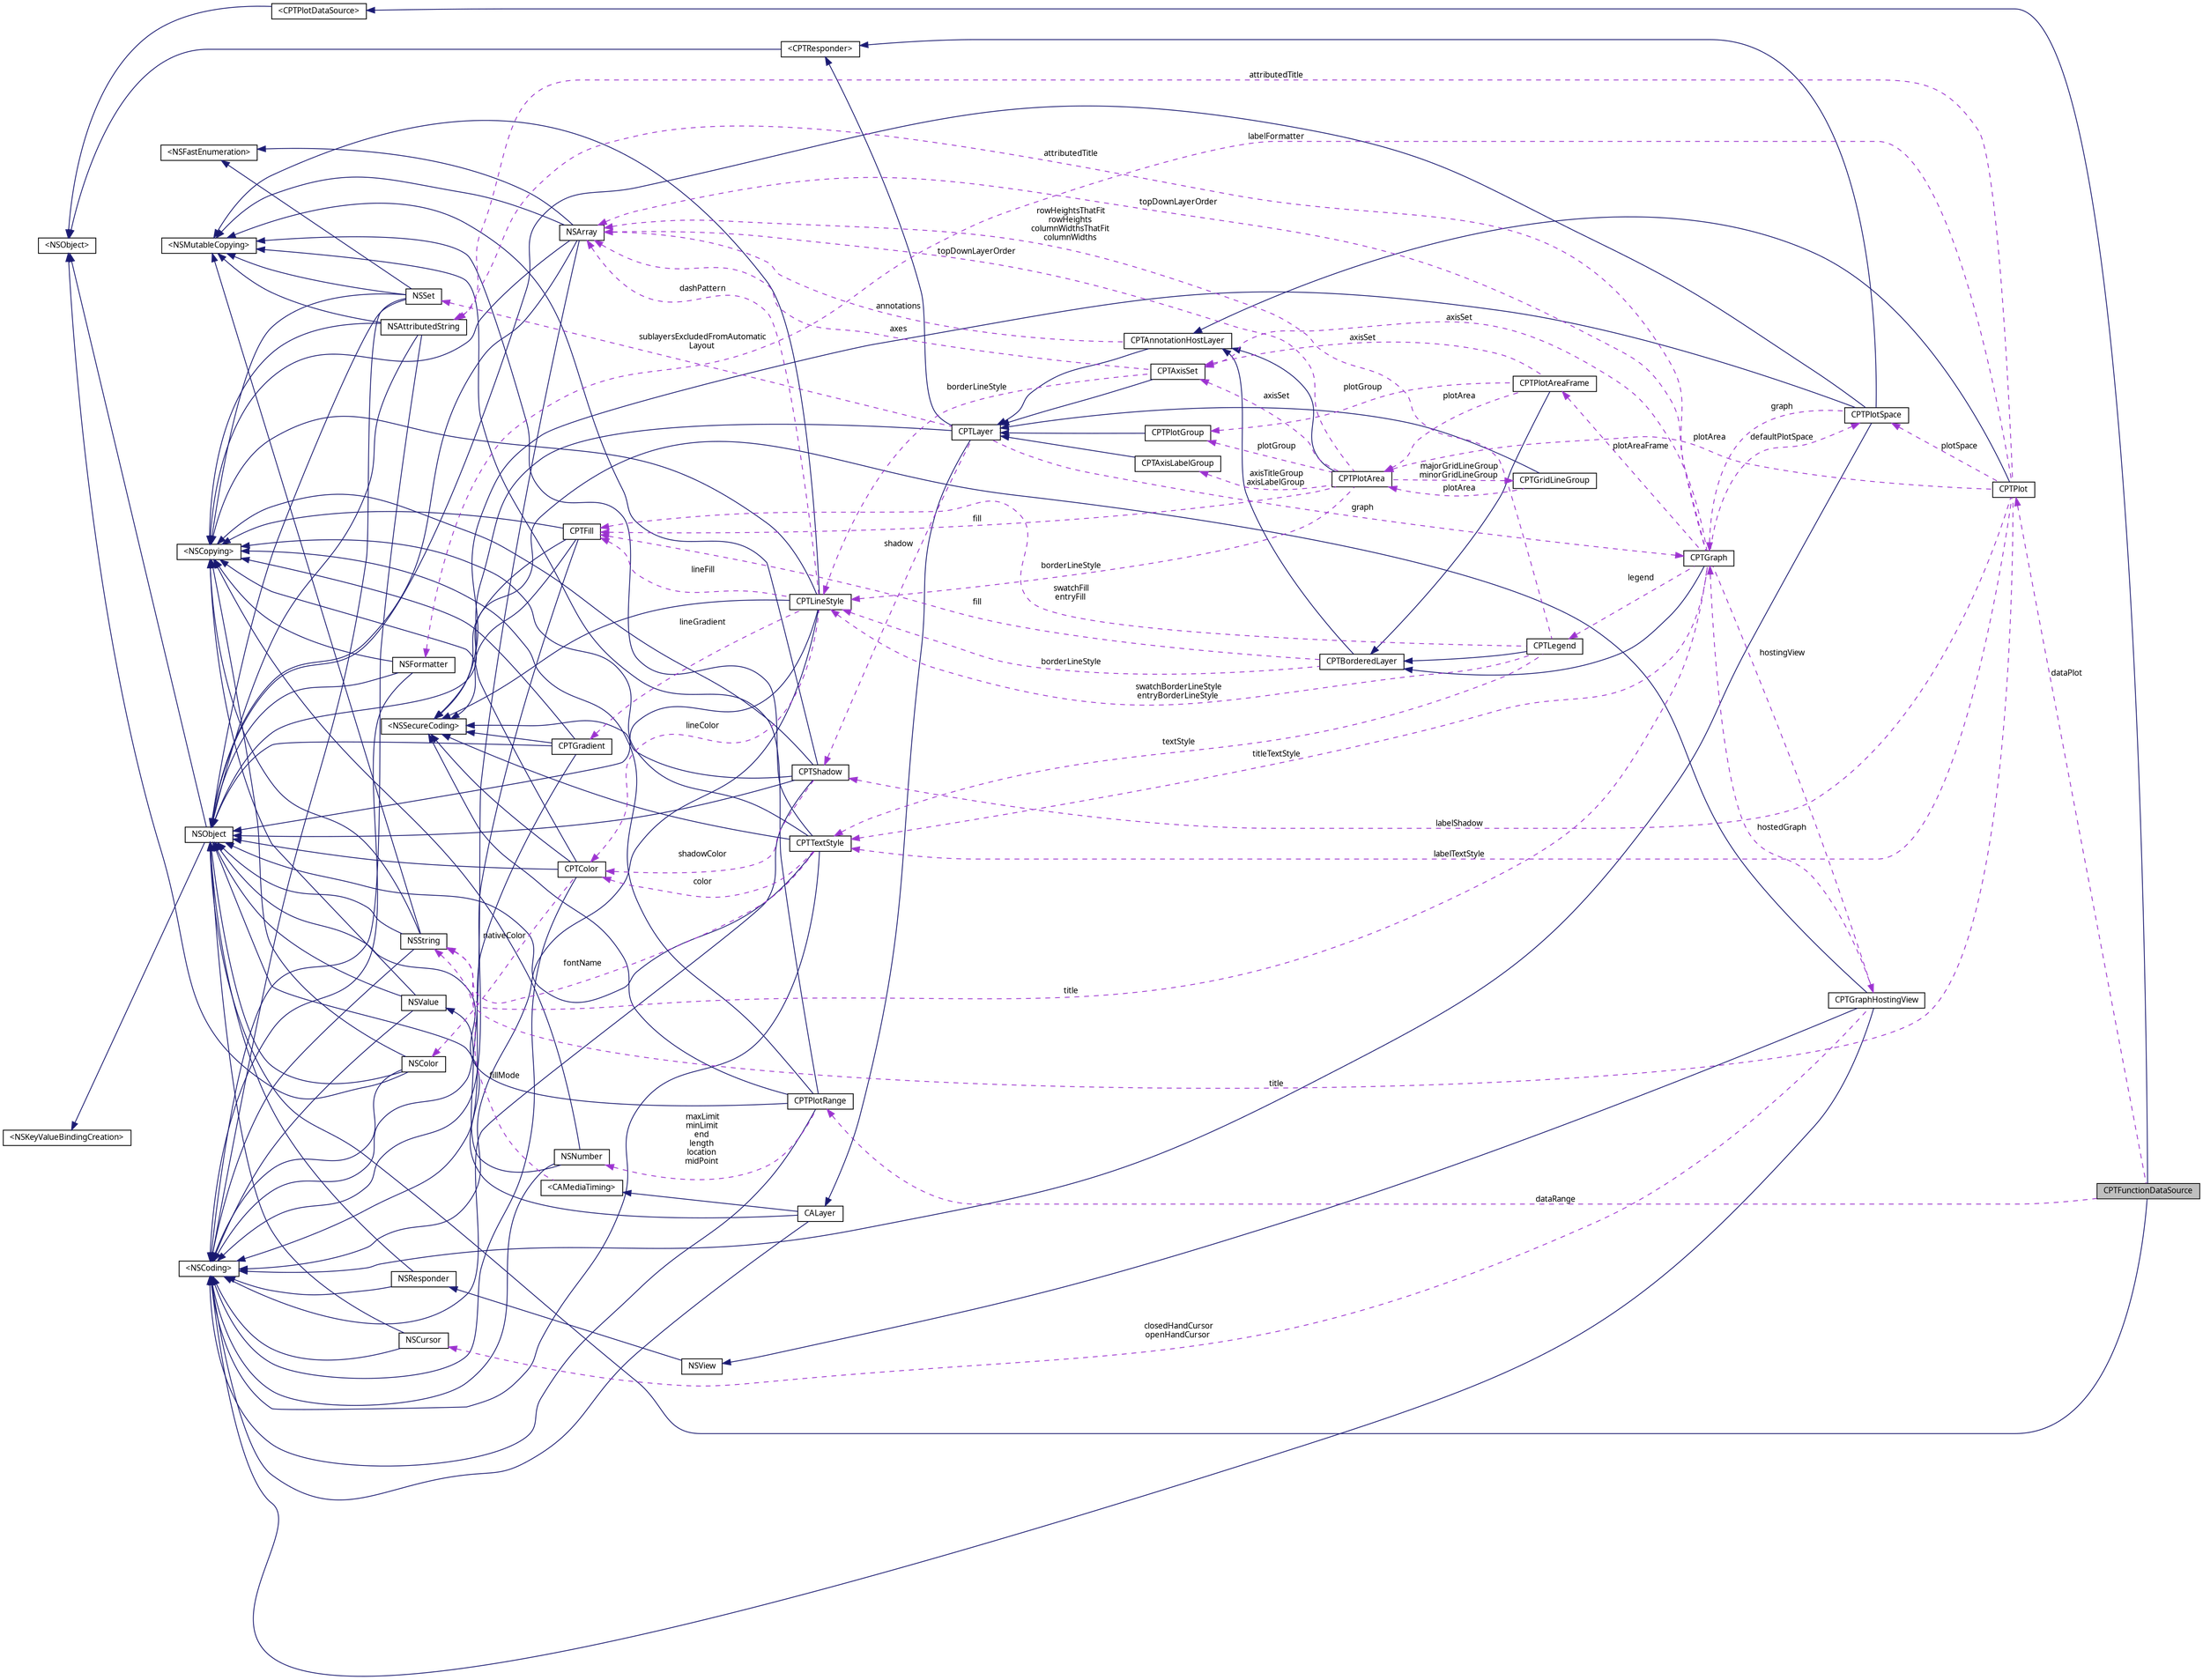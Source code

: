 digraph "CPTFunctionDataSource"
{
 // LATEX_PDF_SIZE
  bgcolor="transparent";
  edge [fontname="Lucinda Grande",fontsize="10",labelfontname="Lucinda Grande",labelfontsize="10"];
  node [fontname="Lucinda Grande",fontsize="10",shape=record];
  rankdir="LR";
  Node1 [label="CPTFunctionDataSource",height=0.2,width=0.4,color="black", fillcolor="grey75", style="filled", fontcolor="black",tooltip="A datasource class that automatically creates scatter plot data from a function or Objective-C block."];
  Node2 -> Node1 [dir="back",color="midnightblue",fontsize="10",style="solid",fontname="Lucinda Grande"];
  Node2 [label="NSObject",height=0.2,width=0.4,color="black",URL="/Users/eskroch/Projects/Core Plot/documentation/doxygen/doxygen-cocoa-tags.xml$https://developer.apple.com/library/mac/.html#documentation/Cocoa/Reference/Foundation/Classes/NSObject_Class/Reference/Reference",tooltip=" "];
  Node3 -> Node2 [dir="back",color="midnightblue",fontsize="10",style="solid",fontname="Lucinda Grande"];
  Node3 [label="\<NSObject\>",height=0.2,width=0.4,color="black",URL="/Users/eskroch/Projects/Core Plot/documentation/doxygen/doxygen-cocoa-tags.xml$https://developer.apple.com/library/mac/.html#documentation/Cocoa/Reference/Foundation/Protocols/NSObject_Protocol/Reference/NSObject",tooltip=" "];
  Node4 -> Node2 [dir="back",color="midnightblue",fontsize="10",style="solid",fontname="Lucinda Grande"];
  Node4 [label="\<NSKeyValueBindingCreation\>",height=0.2,width=0.4,color="black",URL="/Users/eskroch/Projects/Core Plot/documentation/doxygen/doxygen-cocoa-tags.xml$https://developer.apple.com/library/mac/.html#documentation/Cocoa/Reference/ApplicationKit/Protocols/NSKeyValueBindingCreation_Protocol/Reference/Reference",tooltip=" "];
  Node5 -> Node1 [dir="back",color="midnightblue",fontsize="10",style="solid",fontname="Lucinda Grande"];
  Node5 [label="\<CPTPlotDataSource\>",height=0.2,width=0.4,color="black",URL="$protocol_c_p_t_plot_data_source-p.html",tooltip="A plot data source."];
  Node3 -> Node5 [dir="back",color="midnightblue",fontsize="10",style="solid",fontname="Lucinda Grande"];
  Node6 -> Node1 [dir="back",color="darkorchid3",fontsize="10",style="dashed",label=" dataRange" ,fontname="Lucinda Grande"];
  Node6 [label="CPTPlotRange",height=0.2,width=0.4,color="black",URL="$interface_c_p_t_plot_range.html",tooltip="Defines an immutable range of plot data."];
  Node2 -> Node6 [dir="back",color="midnightblue",fontsize="10",style="solid",fontname="Lucinda Grande"];
  Node7 -> Node6 [dir="back",color="midnightblue",fontsize="10",style="solid",fontname="Lucinda Grande"];
  Node7 [label="\<NSCopying\>",height=0.2,width=0.4,color="black",URL="/Users/eskroch/Projects/Core Plot/documentation/doxygen/doxygen-cocoa-tags.xml$https://developer.apple.com/library/mac/.html#documentation/Cocoa/Reference/Foundation/Protocols/NSCopying_Protocol/Reference/Reference",tooltip=" "];
  Node8 -> Node6 [dir="back",color="midnightblue",fontsize="10",style="solid",fontname="Lucinda Grande"];
  Node8 [label="\<NSMutableCopying\>",height=0.2,width=0.4,color="black",URL="/Users/eskroch/Projects/Core Plot/documentation/doxygen/doxygen-cocoa-tags.xml$https://developer.apple.com/library/mac/.html#documentation/Cocoa/Reference/Foundation/Protocols/NSMutableCopying_Protocol/Reference/Reference",tooltip=" "];
  Node9 -> Node6 [dir="back",color="midnightblue",fontsize="10",style="solid",fontname="Lucinda Grande"];
  Node9 [label="\<NSCoding\>",height=0.2,width=0.4,color="black",URL="/Users/eskroch/Projects/Core Plot/documentation/doxygen/doxygen-cocoa-tags.xml$https://developer.apple.com/library/mac/.html#documentation/Cocoa/Reference/Foundation/Protocols/NSCoding_Protocol/Reference/Reference",tooltip=" "];
  Node10 -> Node6 [dir="back",color="midnightblue",fontsize="10",style="solid",fontname="Lucinda Grande"];
  Node10 [label="\<NSSecureCoding\>",height=0.2,width=0.4,color="black",URL="/Users/eskroch/Projects/Core Plot/documentation/doxygen/doxygen-cocoa-tags.xml$https://developer.apple.com/library/mac/documentation/Foundation/Reference/NSSecureCoding_Protocol_Ref/.html",tooltip=" "];
  Node11 -> Node6 [dir="back",color="darkorchid3",fontsize="10",style="dashed",label=" maxLimit\nminLimit\nend\nlength\nlocation\nmidPoint" ,fontname="Lucinda Grande"];
  Node11 [label="NSNumber",height=0.2,width=0.4,color="black",URL="/Users/eskroch/Projects/Core Plot/documentation/doxygen/doxygen-cocoa-tags.xml$https://developer.apple.com/library/mac/.html#documentation/Cocoa/Reference/Foundation/Classes/NSNumber_Class/Reference/Reference",tooltip=" "];
  Node12 -> Node11 [dir="back",color="midnightblue",fontsize="10",style="solid",fontname="Lucinda Grande"];
  Node12 [label="NSValue",height=0.2,width=0.4,color="black",URL="/Users/eskroch/Projects/Core Plot/documentation/doxygen/doxygen-cocoa-tags.xml$https://developer.apple.com/library/mac/.html#documentation/Cocoa/Reference/Foundation/Classes/NSValue_Class/Reference/Reference",tooltip=" "];
  Node2 -> Node12 [dir="back",color="midnightblue",fontsize="10",style="solid",fontname="Lucinda Grande"];
  Node9 -> Node12 [dir="back",color="midnightblue",fontsize="10",style="solid",fontname="Lucinda Grande"];
  Node7 -> Node12 [dir="back",color="midnightblue",fontsize="10",style="solid",fontname="Lucinda Grande"];
  Node9 -> Node11 [dir="back",color="midnightblue",fontsize="10",style="solid",fontname="Lucinda Grande"];
  Node7 -> Node11 [dir="back",color="midnightblue",fontsize="10",style="solid",fontname="Lucinda Grande"];
  Node13 -> Node1 [dir="back",color="darkorchid3",fontsize="10",style="dashed",label=" dataPlot" ,fontname="Lucinda Grande"];
  Node13 [label="CPTPlot",height=0.2,width=0.4,color="black",URL="$interface_c_p_t_plot.html",tooltip="An abstract plot class."];
  Node14 -> Node13 [dir="back",color="midnightblue",fontsize="10",style="solid",fontname="Lucinda Grande"];
  Node14 [label="CPTAnnotationHostLayer",height=0.2,width=0.4,color="black",URL="$interface_c_p_t_annotation_host_layer.html",tooltip="A container layer for annotations."];
  Node15 -> Node14 [dir="back",color="midnightblue",fontsize="10",style="solid",fontname="Lucinda Grande"];
  Node15 [label="CPTLayer",height=0.2,width=0.4,color="black",URL="$interface_c_p_t_layer.html",tooltip="Base class for all Core Animation layers in Core Plot."];
  Node16 -> Node15 [dir="back",color="midnightblue",fontsize="10",style="solid",fontname="Lucinda Grande"];
  Node16 [label="CALayer",height=0.2,width=0.4,color="black",URL="/Users/eskroch/Projects/Core Plot/documentation/doxygen/doxygen-cocoa-tags.xml$https://developer.apple.com/library/mac/.html#documentation/GraphicsImaging/Reference/CALayer_class/Introduction/Introduction",tooltip=" "];
  Node2 -> Node16 [dir="back",color="midnightblue",fontsize="10",style="solid",fontname="Lucinda Grande"];
  Node9 -> Node16 [dir="back",color="midnightblue",fontsize="10",style="solid",fontname="Lucinda Grande"];
  Node17 -> Node16 [dir="back",color="midnightblue",fontsize="10",style="solid",fontname="Lucinda Grande"];
  Node17 [label="\<CAMediaTiming\>",height=0.2,width=0.4,color="black",URL="/Users/eskroch/Projects/Core Plot/documentation/doxygen/doxygen-cocoa-tags.xml$https://developer.apple.com/library/mac/.html#documentation/GraphicsImaging/Reference/CAMediaTiming_protocol/Introduction/Introduction",tooltip=" "];
  Node18 -> Node17 [dir="back",color="darkorchid3",fontsize="10",style="dashed",label=" fillMode" ,fontname="Lucinda Grande"];
  Node18 [label="NSString",height=0.2,width=0.4,color="black",URL="/Users/eskroch/Projects/Core Plot/documentation/doxygen/doxygen-cocoa-tags.xml$https://developer.apple.com/library/mac/.html#documentation/Cocoa/Reference/Foundation/Classes/NSString_Class/Reference/NSString",tooltip=" "];
  Node2 -> Node18 [dir="back",color="midnightblue",fontsize="10",style="solid",fontname="Lucinda Grande"];
  Node9 -> Node18 [dir="back",color="midnightblue",fontsize="10",style="solid",fontname="Lucinda Grande"];
  Node7 -> Node18 [dir="back",color="midnightblue",fontsize="10",style="solid",fontname="Lucinda Grande"];
  Node8 -> Node18 [dir="back",color="midnightblue",fontsize="10",style="solid",fontname="Lucinda Grande"];
  Node19 -> Node15 [dir="back",color="midnightblue",fontsize="10",style="solid",fontname="Lucinda Grande"];
  Node19 [label="\<CPTResponder\>",height=0.2,width=0.4,color="black",URL="$protocol_c_p_t_responder-p.html",tooltip="The basis of all event processing in Core Plot."];
  Node3 -> Node19 [dir="back",color="midnightblue",fontsize="10",style="solid",fontname="Lucinda Grande"];
  Node10 -> Node15 [dir="back",color="midnightblue",fontsize="10",style="solid",fontname="Lucinda Grande"];
  Node20 -> Node15 [dir="back",color="darkorchid3",fontsize="10",style="dashed",label=" shadow" ,fontname="Lucinda Grande"];
  Node20 [label="CPTShadow",height=0.2,width=0.4,color="black",URL="$interface_c_p_t_shadow.html",tooltip="Immutable wrapper for various shadow drawing properties."];
  Node2 -> Node20 [dir="back",color="midnightblue",fontsize="10",style="solid",fontname="Lucinda Grande"];
  Node7 -> Node20 [dir="back",color="midnightblue",fontsize="10",style="solid",fontname="Lucinda Grande"];
  Node8 -> Node20 [dir="back",color="midnightblue",fontsize="10",style="solid",fontname="Lucinda Grande"];
  Node9 -> Node20 [dir="back",color="midnightblue",fontsize="10",style="solid",fontname="Lucinda Grande"];
  Node10 -> Node20 [dir="back",color="midnightblue",fontsize="10",style="solid",fontname="Lucinda Grande"];
  Node21 -> Node20 [dir="back",color="darkorchid3",fontsize="10",style="dashed",label=" shadowColor" ,fontname="Lucinda Grande"];
  Node21 [label="CPTColor",height=0.2,width=0.4,color="black",URL="$interface_c_p_t_color.html",tooltip="An immutable color."];
  Node2 -> Node21 [dir="back",color="midnightblue",fontsize="10",style="solid",fontname="Lucinda Grande"];
  Node7 -> Node21 [dir="back",color="midnightblue",fontsize="10",style="solid",fontname="Lucinda Grande"];
  Node9 -> Node21 [dir="back",color="midnightblue",fontsize="10",style="solid",fontname="Lucinda Grande"];
  Node10 -> Node21 [dir="back",color="midnightblue",fontsize="10",style="solid",fontname="Lucinda Grande"];
  Node22 -> Node21 [dir="back",color="darkorchid3",fontsize="10",style="dashed",label=" nativeColor" ,fontname="Lucinda Grande"];
  Node22 [label="NSColor",height=0.2,width=0.4,color="black",URL="/Users/eskroch/Projects/Core Plot/documentation/doxygen/doxygen-cocoa-tags.xml$https://developer.apple.com/library/mac/.html#documentation/Cocoa/Reference/ApplicationKit/Classes/NSColor_Class/Reference/Reference",tooltip=" "];
  Node2 -> Node22 [dir="back",color="midnightblue",fontsize="10",style="solid",fontname="Lucinda Grande"];
  Node9 -> Node22 [dir="back",color="midnightblue",fontsize="10",style="solid",fontname="Lucinda Grande"];
  Node7 -> Node22 [dir="back",color="midnightblue",fontsize="10",style="solid",fontname="Lucinda Grande"];
  Node3 -> Node22 [dir="back",color="midnightblue",fontsize="10",style="solid",fontname="Lucinda Grande"];
  Node23 -> Node15 [dir="back",color="darkorchid3",fontsize="10",style="dashed",label=" sublayersExcludedFromAutomatic\lLayout" ,fontname="Lucinda Grande"];
  Node23 [label="NSSet",height=0.2,width=0.4,color="black",URL="/Users/eskroch/Projects/Core Plot/documentation/doxygen/doxygen-cocoa-tags.xml$https://developer.apple.com/library/mac/.html#documentation/Cocoa/Reference/Foundation/Classes/NSSet_Class/Reference/Reference",tooltip=" "];
  Node2 -> Node23 [dir="back",color="midnightblue",fontsize="10",style="solid",fontname="Lucinda Grande"];
  Node9 -> Node23 [dir="back",color="midnightblue",fontsize="10",style="solid",fontname="Lucinda Grande"];
  Node7 -> Node23 [dir="back",color="midnightblue",fontsize="10",style="solid",fontname="Lucinda Grande"];
  Node24 -> Node23 [dir="back",color="midnightblue",fontsize="10",style="solid",fontname="Lucinda Grande"];
  Node24 [label="\<NSFastEnumeration\>",height=0.2,width=0.4,color="black",URL="/Users/eskroch/Projects/Core Plot/documentation/doxygen/doxygen-cocoa-tags.xml$https://developer.apple.com/library/mac/.html#documentation/Cocoa/Reference/NSFastEnumeration_protocol/Reference/NSFastEnumeration",tooltip=" "];
  Node8 -> Node23 [dir="back",color="midnightblue",fontsize="10",style="solid",fontname="Lucinda Grande"];
  Node25 -> Node15 [dir="back",color="darkorchid3",fontsize="10",style="dashed",label=" graph" ,fontname="Lucinda Grande"];
  Node25 [label="CPTGraph",height=0.2,width=0.4,color="black",URL="$interface_c_p_t_graph.html",tooltip="An abstract graph class."];
  Node26 -> Node25 [dir="back",color="midnightblue",fontsize="10",style="solid",fontname="Lucinda Grande"];
  Node26 [label="CPTBorderedLayer",height=0.2,width=0.4,color="black",URL="$interface_c_p_t_bordered_layer.html",tooltip="A layer with a border line and background fill."];
  Node14 -> Node26 [dir="back",color="midnightblue",fontsize="10",style="solid",fontname="Lucinda Grande"];
  Node27 -> Node26 [dir="back",color="darkorchid3",fontsize="10",style="dashed",label=" fill" ,fontname="Lucinda Grande"];
  Node27 [label="CPTFill",height=0.2,width=0.4,color="black",URL="$interface_c_p_t_fill.html",tooltip="Draws area fills."];
  Node2 -> Node27 [dir="back",color="midnightblue",fontsize="10",style="solid",fontname="Lucinda Grande"];
  Node7 -> Node27 [dir="back",color="midnightblue",fontsize="10",style="solid",fontname="Lucinda Grande"];
  Node9 -> Node27 [dir="back",color="midnightblue",fontsize="10",style="solid",fontname="Lucinda Grande"];
  Node10 -> Node27 [dir="back",color="midnightblue",fontsize="10",style="solid",fontname="Lucinda Grande"];
  Node28 -> Node26 [dir="back",color="darkorchid3",fontsize="10",style="dashed",label=" borderLineStyle" ,fontname="Lucinda Grande"];
  Node28 [label="CPTLineStyle",height=0.2,width=0.4,color="black",URL="$interface_c_p_t_line_style.html",tooltip="Immutable wrapper for various line drawing properties. Create a CPTMutableLineStyle if you want to cu..."];
  Node2 -> Node28 [dir="back",color="midnightblue",fontsize="10",style="solid",fontname="Lucinda Grande"];
  Node7 -> Node28 [dir="back",color="midnightblue",fontsize="10",style="solid",fontname="Lucinda Grande"];
  Node8 -> Node28 [dir="back",color="midnightblue",fontsize="10",style="solid",fontname="Lucinda Grande"];
  Node9 -> Node28 [dir="back",color="midnightblue",fontsize="10",style="solid",fontname="Lucinda Grande"];
  Node10 -> Node28 [dir="back",color="midnightblue",fontsize="10",style="solid",fontname="Lucinda Grande"];
  Node27 -> Node28 [dir="back",color="darkorchid3",fontsize="10",style="dashed",label=" lineFill" ,fontname="Lucinda Grande"];
  Node29 -> Node28 [dir="back",color="darkorchid3",fontsize="10",style="dashed",label=" lineGradient" ,fontname="Lucinda Grande"];
  Node29 [label="CPTGradient",height=0.2,width=0.4,color="black",URL="$interface_c_p_t_gradient.html",tooltip="Draws color gradient fills."];
  Node2 -> Node29 [dir="back",color="midnightblue",fontsize="10",style="solid",fontname="Lucinda Grande"];
  Node7 -> Node29 [dir="back",color="midnightblue",fontsize="10",style="solid",fontname="Lucinda Grande"];
  Node9 -> Node29 [dir="back",color="midnightblue",fontsize="10",style="solid",fontname="Lucinda Grande"];
  Node10 -> Node29 [dir="back",color="midnightblue",fontsize="10",style="solid",fontname="Lucinda Grande"];
  Node21 -> Node28 [dir="back",color="darkorchid3",fontsize="10",style="dashed",label=" lineColor" ,fontname="Lucinda Grande"];
  Node30 -> Node28 [dir="back",color="darkorchid3",fontsize="10",style="dashed",label=" dashPattern" ,fontname="Lucinda Grande"];
  Node30 [label="NSArray",height=0.2,width=0.4,color="black",URL="/Users/eskroch/Projects/Core Plot/documentation/doxygen/doxygen-cocoa-tags.xml$https://developer.apple.com/library/mac/.html#documentation/Cocoa/Reference/Foundation/Classes/NSArray_Class/Reference/Reference",tooltip=" "];
  Node2 -> Node30 [dir="back",color="midnightblue",fontsize="10",style="solid",fontname="Lucinda Grande"];
  Node9 -> Node30 [dir="back",color="midnightblue",fontsize="10",style="solid",fontname="Lucinda Grande"];
  Node7 -> Node30 [dir="back",color="midnightblue",fontsize="10",style="solid",fontname="Lucinda Grande"];
  Node24 -> Node30 [dir="back",color="midnightblue",fontsize="10",style="solid",fontname="Lucinda Grande"];
  Node8 -> Node30 [dir="back",color="midnightblue",fontsize="10",style="solid",fontname="Lucinda Grande"];
  Node31 -> Node25 [dir="back",color="darkorchid3",fontsize="10",style="dashed",label=" titleTextStyle" ,fontname="Lucinda Grande"];
  Node31 [label="CPTTextStyle",height=0.2,width=0.4,color="black",URL="$interface_c_p_t_text_style.html",tooltip="Immutable wrapper for various text style properties."];
  Node2 -> Node31 [dir="back",color="midnightblue",fontsize="10",style="solid",fontname="Lucinda Grande"];
  Node7 -> Node31 [dir="back",color="midnightblue",fontsize="10",style="solid",fontname="Lucinda Grande"];
  Node8 -> Node31 [dir="back",color="midnightblue",fontsize="10",style="solid",fontname="Lucinda Grande"];
  Node9 -> Node31 [dir="back",color="midnightblue",fontsize="10",style="solid",fontname="Lucinda Grande"];
  Node10 -> Node31 [dir="back",color="midnightblue",fontsize="10",style="solid",fontname="Lucinda Grande"];
  Node18 -> Node31 [dir="back",color="darkorchid3",fontsize="10",style="dashed",label=" fontName" ,fontname="Lucinda Grande"];
  Node21 -> Node31 [dir="back",color="darkorchid3",fontsize="10",style="dashed",label=" color" ,fontname="Lucinda Grande"];
  Node32 -> Node25 [dir="back",color="darkorchid3",fontsize="10",style="dashed",label=" hostingView" ,fontname="Lucinda Grande"];
  Node32 [label="CPTGraphHostingView",height=0.2,width=0.4,color="black",URL="$interface_c_p_t_graph_hosting_view.html",tooltip="A container view for displaying a CPTGraph."];
  Node33 -> Node32 [dir="back",color="midnightblue",fontsize="10",style="solid",fontname="Lucinda Grande"];
  Node33 [label="NSView",height=0.2,width=0.4,color="black",URL="/Users/eskroch/Projects/Core Plot/documentation/doxygen/doxygen-cocoa-tags.xml$https://developer.apple.com/library/mac/.html#documentation/Cocoa/Reference/ApplicationKit/Classes/NSView_Class/Reference/NSView",tooltip=" "];
  Node34 -> Node33 [dir="back",color="midnightblue",fontsize="10",style="solid",fontname="Lucinda Grande"];
  Node34 [label="NSResponder",height=0.2,width=0.4,color="black",URL="/Users/eskroch/Projects/Core Plot/documentation/doxygen/doxygen-cocoa-tags.xml$https://developer.apple.com/library/mac/.html#documentation/Cocoa/Reference/ApplicationKit/Classes/NSResponder_Class/Reference/Reference",tooltip=" "];
  Node2 -> Node34 [dir="back",color="midnightblue",fontsize="10",style="solid",fontname="Lucinda Grande"];
  Node9 -> Node34 [dir="back",color="midnightblue",fontsize="10",style="solid",fontname="Lucinda Grande"];
  Node9 -> Node32 [dir="back",color="midnightblue",fontsize="10",style="solid",fontname="Lucinda Grande"];
  Node10 -> Node32 [dir="back",color="midnightblue",fontsize="10",style="solid",fontname="Lucinda Grande"];
  Node25 -> Node32 [dir="back",color="darkorchid3",fontsize="10",style="dashed",label=" hostedGraph" ,fontname="Lucinda Grande"];
  Node35 -> Node32 [dir="back",color="darkorchid3",fontsize="10",style="dashed",label=" closedHandCursor\nopenHandCursor" ,fontname="Lucinda Grande"];
  Node35 [label="NSCursor",height=0.2,width=0.4,color="black",URL="/Users/eskroch/Projects/Core Plot/documentation/doxygen/doxygen-cocoa-tags.xml$https://developer.apple.com/library/mac/.html#documentation/Cocoa/Reference/ApplicationKit/Classes/NSCursor_Class/Reference/Reference",tooltip=" "];
  Node2 -> Node35 [dir="back",color="midnightblue",fontsize="10",style="solid",fontname="Lucinda Grande"];
  Node9 -> Node35 [dir="back",color="midnightblue",fontsize="10",style="solid",fontname="Lucinda Grande"];
  Node36 -> Node25 [dir="back",color="darkorchid3",fontsize="10",style="dashed",label=" axisSet" ,fontname="Lucinda Grande"];
  Node36 [label="CPTAxisSet",height=0.2,width=0.4,color="black",URL="$interface_c_p_t_axis_set.html",tooltip="A container layer for the set of axes for a graph."];
  Node15 -> Node36 [dir="back",color="midnightblue",fontsize="10",style="solid",fontname="Lucinda Grande"];
  Node28 -> Node36 [dir="back",color="darkorchid3",fontsize="10",style="dashed",label=" borderLineStyle" ,fontname="Lucinda Grande"];
  Node30 -> Node36 [dir="back",color="darkorchid3",fontsize="10",style="dashed",label=" axes" ,fontname="Lucinda Grande"];
  Node37 -> Node25 [dir="back",color="darkorchid3",fontsize="10",style="dashed",label=" attributedTitle" ,fontname="Lucinda Grande"];
  Node37 [label="NSAttributedString",height=0.2,width=0.4,color="black",URL="/Users/eskroch/Projects/Core Plot/documentation/doxygen/doxygen-cocoa-tags.xml$https://developer.apple.com/library/mac/.html#documentation/Cocoa/Reference/Foundation/Classes/NSAttributedString_Class/Reference/NSAttributedString",tooltip=" "];
  Node2 -> Node37 [dir="back",color="midnightblue",fontsize="10",style="solid",fontname="Lucinda Grande"];
  Node9 -> Node37 [dir="back",color="midnightblue",fontsize="10",style="solid",fontname="Lucinda Grande"];
  Node7 -> Node37 [dir="back",color="midnightblue",fontsize="10",style="solid",fontname="Lucinda Grande"];
  Node8 -> Node37 [dir="back",color="midnightblue",fontsize="10",style="solid",fontname="Lucinda Grande"];
  Node38 -> Node25 [dir="back",color="darkorchid3",fontsize="10",style="dashed",label=" plotAreaFrame" ,fontname="Lucinda Grande"];
  Node38 [label="CPTPlotAreaFrame",height=0.2,width=0.4,color="black",URL="$interface_c_p_t_plot_area_frame.html",tooltip="A layer drawn on top of the graph layer and behind all plot elements."];
  Node26 -> Node38 [dir="back",color="midnightblue",fontsize="10",style="solid",fontname="Lucinda Grande"];
  Node36 -> Node38 [dir="back",color="darkorchid3",fontsize="10",style="dashed",label=" axisSet" ,fontname="Lucinda Grande"];
  Node39 -> Node38 [dir="back",color="darkorchid3",fontsize="10",style="dashed",label=" plotArea" ,fontname="Lucinda Grande"];
  Node39 [label="CPTPlotArea",height=0.2,width=0.4,color="black",URL="$interface_c_p_t_plot_area.html",tooltip="A layer representing the actual plotting area of a graph."];
  Node14 -> Node39 [dir="back",color="midnightblue",fontsize="10",style="solid",fontname="Lucinda Grande"];
  Node40 -> Node39 [dir="back",color="darkorchid3",fontsize="10",style="dashed",label=" majorGridLineGroup\nminorGridLineGroup" ,fontname="Lucinda Grande"];
  Node40 [label="CPTGridLineGroup",height=0.2,width=0.4,color="black",URL="$interface_c_p_t_grid_line_group.html",tooltip="A group of grid line layers."];
  Node15 -> Node40 [dir="back",color="midnightblue",fontsize="10",style="solid",fontname="Lucinda Grande"];
  Node39 -> Node40 [dir="back",color="darkorchid3",fontsize="10",style="dashed",label=" plotArea" ,fontname="Lucinda Grande"];
  Node27 -> Node39 [dir="back",color="darkorchid3",fontsize="10",style="dashed",label=" fill" ,fontname="Lucinda Grande"];
  Node36 -> Node39 [dir="back",color="darkorchid3",fontsize="10",style="dashed",label=" axisSet" ,fontname="Lucinda Grande"];
  Node28 -> Node39 [dir="back",color="darkorchid3",fontsize="10",style="dashed",label=" borderLineStyle" ,fontname="Lucinda Grande"];
  Node41 -> Node39 [dir="back",color="darkorchid3",fontsize="10",style="dashed",label=" axisTitleGroup\naxisLabelGroup" ,fontname="Lucinda Grande"];
  Node41 [label="CPTAxisLabelGroup",height=0.2,width=0.4,color="black",URL="$interface_c_p_t_axis_label_group.html",tooltip="A container layer for the axis labels."];
  Node15 -> Node41 [dir="back",color="midnightblue",fontsize="10",style="solid",fontname="Lucinda Grande"];
  Node42 -> Node39 [dir="back",color="darkorchid3",fontsize="10",style="dashed",label=" plotGroup" ,fontname="Lucinda Grande"];
  Node42 [label="CPTPlotGroup",height=0.2,width=0.4,color="black",URL="$interface_c_p_t_plot_group.html",tooltip="Defines the coordinate system of a plot."];
  Node15 -> Node42 [dir="back",color="midnightblue",fontsize="10",style="solid",fontname="Lucinda Grande"];
  Node30 -> Node39 [dir="back",color="darkorchid3",fontsize="10",style="dashed",label=" topDownLayerOrder" ,fontname="Lucinda Grande"];
  Node42 -> Node38 [dir="back",color="darkorchid3",fontsize="10",style="dashed",label=" plotGroup" ,fontname="Lucinda Grande"];
  Node18 -> Node25 [dir="back",color="darkorchid3",fontsize="10",style="dashed",label=" title" ,fontname="Lucinda Grande"];
  Node43 -> Node25 [dir="back",color="darkorchid3",fontsize="10",style="dashed",label=" defaultPlotSpace" ,fontname="Lucinda Grande"];
  Node43 [label="CPTPlotSpace",height=0.2,width=0.4,color="black",URL="$interface_c_p_t_plot_space.html",tooltip="Defines the coordinate system of a plot."];
  Node2 -> Node43 [dir="back",color="midnightblue",fontsize="10",style="solid",fontname="Lucinda Grande"];
  Node19 -> Node43 [dir="back",color="midnightblue",fontsize="10",style="solid",fontname="Lucinda Grande"];
  Node9 -> Node43 [dir="back",color="midnightblue",fontsize="10",style="solid",fontname="Lucinda Grande"];
  Node10 -> Node43 [dir="back",color="midnightblue",fontsize="10",style="solid",fontname="Lucinda Grande"];
  Node25 -> Node43 [dir="back",color="darkorchid3",fontsize="10",style="dashed",label=" graph" ,fontname="Lucinda Grande"];
  Node44 -> Node25 [dir="back",color="darkorchid3",fontsize="10",style="dashed",label=" legend" ,fontname="Lucinda Grande"];
  Node44 [label="CPTLegend",height=0.2,width=0.4,color="black",URL="$interface_c_p_t_legend.html",tooltip="A graph legend."];
  Node26 -> Node44 [dir="back",color="midnightblue",fontsize="10",style="solid",fontname="Lucinda Grande"];
  Node31 -> Node44 [dir="back",color="darkorchid3",fontsize="10",style="dashed",label=" textStyle" ,fontname="Lucinda Grande"];
  Node27 -> Node44 [dir="back",color="darkorchid3",fontsize="10",style="dashed",label=" swatchFill\nentryFill" ,fontname="Lucinda Grande"];
  Node28 -> Node44 [dir="back",color="darkorchid3",fontsize="10",style="dashed",label=" swatchBorderLineStyle\nentryBorderLineStyle" ,fontname="Lucinda Grande"];
  Node30 -> Node44 [dir="back",color="darkorchid3",fontsize="10",style="dashed",label=" rowHeightsThatFit\nrowHeights\ncolumnWidthsThatFit\ncolumnWidths" ,fontname="Lucinda Grande"];
  Node30 -> Node25 [dir="back",color="darkorchid3",fontsize="10",style="dashed",label=" topDownLayerOrder" ,fontname="Lucinda Grande"];
  Node30 -> Node14 [dir="back",color="darkorchid3",fontsize="10",style="dashed",label=" annotations" ,fontname="Lucinda Grande"];
  Node20 -> Node13 [dir="back",color="darkorchid3",fontsize="10",style="dashed",label=" labelShadow" ,fontname="Lucinda Grande"];
  Node45 -> Node13 [dir="back",color="darkorchid3",fontsize="10",style="dashed",label=" labelFormatter" ,fontname="Lucinda Grande"];
  Node45 [label="NSFormatter",height=0.2,width=0.4,color="black",URL="/Users/eskroch/Projects/Core Plot/documentation/doxygen/doxygen-cocoa-tags.xml$https://developer.apple.com/library/mac/.html#documentation/Cocoa/Reference/Foundation/Classes/NSFormatter_Class/Reference/Reference",tooltip=" "];
  Node2 -> Node45 [dir="back",color="midnightblue",fontsize="10",style="solid",fontname="Lucinda Grande"];
  Node9 -> Node45 [dir="back",color="midnightblue",fontsize="10",style="solid",fontname="Lucinda Grande"];
  Node7 -> Node45 [dir="back",color="midnightblue",fontsize="10",style="solid",fontname="Lucinda Grande"];
  Node31 -> Node13 [dir="back",color="darkorchid3",fontsize="10",style="dashed",label=" labelTextStyle" ,fontname="Lucinda Grande"];
  Node37 -> Node13 [dir="back",color="darkorchid3",fontsize="10",style="dashed",label=" attributedTitle" ,fontname="Lucinda Grande"];
  Node39 -> Node13 [dir="back",color="darkorchid3",fontsize="10",style="dashed",label=" plotArea" ,fontname="Lucinda Grande"];
  Node18 -> Node13 [dir="back",color="darkorchid3",fontsize="10",style="dashed",label=" title" ,fontname="Lucinda Grande"];
  Node43 -> Node13 [dir="back",color="darkorchid3",fontsize="10",style="dashed",label=" plotSpace" ,fontname="Lucinda Grande"];
}
